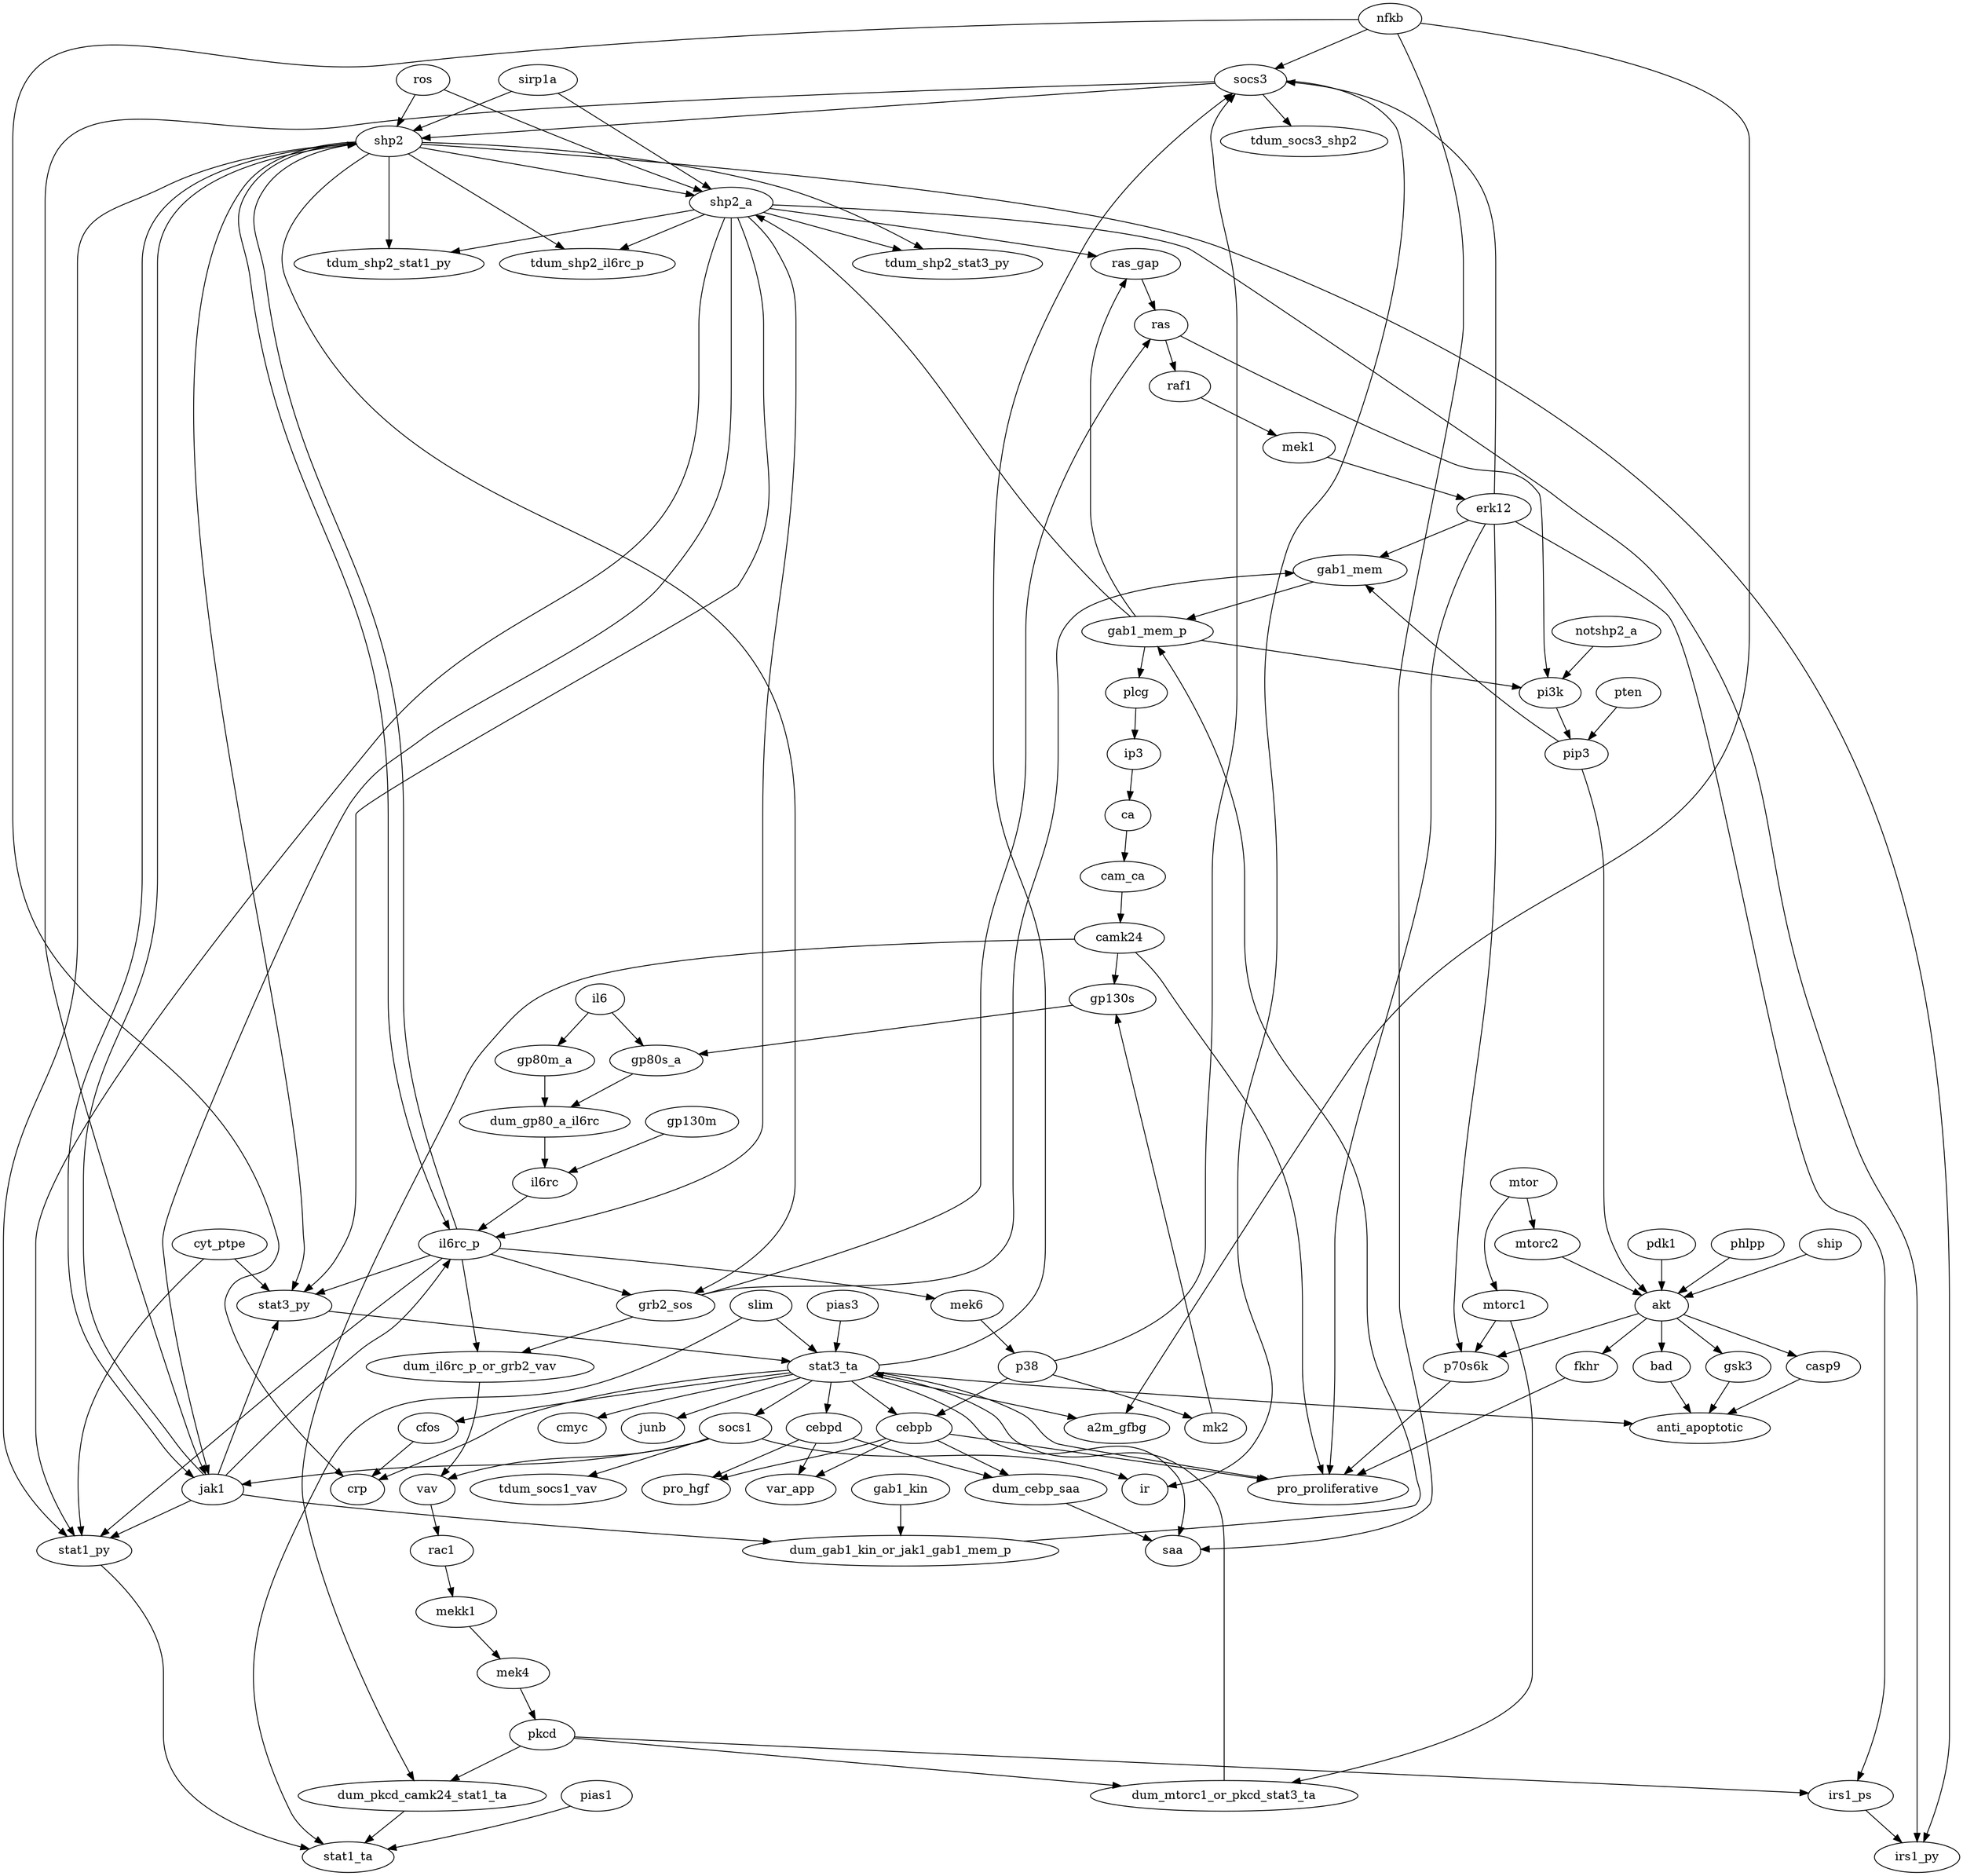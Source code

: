 strict digraph  {
" tdum_socs3_shp2 " [equation="  ( socs3 ) "];
" dum_gab1_kin_or_jak1_gab1_mem_p " [equation="  ( jak1 )  || ( gab1_kin ) "];
" dum_cebp_saa " [equation="  ( cebpb )  || ( cebpd ) "];
" gsk3 " [equation="  (  not (  ( akt )  )  ) || not ( akt ) "];
" pip3 " [equation="  (  ( pi3k  ) && not ( pten  )  ) "];
" stat1_py " [equation="  (  (  (  ( il6rc_p && (  (  ( jak1 )  )  )  ) && not ( shp2  )  ) && not ( cyt_ptpe  )  ) && not ( shp2_a  )  ) "];
" cmyc " [equation="  ( stat3_ta ) "];
" ras_gap " [equation="  (  ( gab1_mem_p  ) && not ( shp2_a  )  ) "];
" a2m_gfbg " [equation="  (  ( stat3_ta  ) && not ( nfkb  )  ) "];
" gp80s_a " [equation="  (  ( il6  ) && not ( gp130s  )  ) "];
" shp2 " [equation="  (  (  (  ( il6rc_p && (  (  ( jak1 )  )  )  ) && not ( ros  )  ) && not ( socs3  )  ) && not ( sirp1a  )  ) "];
" cam_ca " [equation="  ( ca ) "];
" mekk1 " [equation="  ( rac1 ) "];
" dum_gp80_a_il6rc " [equation="  ( gp80m_a )  || ( gp80s_a ) "];
" ip3 " [equation="  ( plcg ) "];
" mek4 " [equation="  ( mekk1 ) "];
" socs3 " [equation="  ( p38 )  || ( nfkb )  || ( stat3_ta )  || ( erk12 ) "];
" tdum_shp2_stat1_py " [equation="  ( shp2 )  || ( shp2_a ) "];
" shp2_a " [equation="  (  (  ( gab1_mem_p && (  (  ( shp2 )  )  )  ) && not ( sirp1a  )  ) && not ( ros  )  ) "];
" crp " [equation="  (  ( cfos && (  (  ( stat3_ta )  )  )  ) && not ( nfkb  )  ) "];
" akt " [equation="  (  (  ( pdk1 && (  (  ( mtorc2 && pip3 )  )  )  ) && not ( phlpp  )  ) && not ( ship  )  ) "];
" tdum_shp2_il6rc_p " [equation="  ( shp2 )  || ( shp2_a ) "];
" anti_apoptotic " [equation="  (  (  (  ( stat3_ta  ) && not ( gsk3  )  ) && not ( casp9  )  ) && not ( bad  )  ) "];
" il6rc " [equation="  ( gp130m && (  (  ( dum_gp80_a_il6rc )  )  ) ) "];
" erk12 " [equation="  ( mek1 ) "];
" dum_pkcd_camk24_stat1_ta " [equation="  ( pkcd )  || ( camk24 ) "];
" raf1 " [equation="  ( ras ) "];
" stat3_py " [equation="  (  (  (  ( il6rc_p && (  (  ( jak1 )  )  )  ) && not ( shp2  )  ) && not ( cyt_ptpe  )  ) && not ( shp2_a  )  ) "];
" junb " [equation="  ( stat3_ta ) "];
" tdum_socs1_vav " [equation="  ( socs1 ) "];
" pi3k " [equation="  ( gab1_mem_p && (  (  ( notshp2_a )  )  ) )  || ( ras ) "];
" stat3_ta " [equation="  (  (  ( dum_mtorc1_or_pkcd_stat3_ta && (  (  ( stat3_py )  )  )  ) && not ( slim  )  ) && not ( pias3  )  ) "];
" vav " [equation="  (  ( dum_il6rc_p_or_grb2_vav  ) && not ( socs1  )  ) "];
" pkcd " [equation="  ( mek4 ) "];
" pro_hgf " [equation="  ( cebpd )  || ( cebpb ) "];
" dum_mtorc1_or_pkcd_stat3_ta " [equation="  ( pkcd )  || ( mtorc1 ) "];
" gp80m_a " [equation="  ( il6 ) "];
" jak1 " [equation="  (  not (  ( socs1 )  || ( shp2 )  || ( shp2_a )  || ( socs3 )  )  ) || not ( shp2 || socs1 || shp2_a || socs3 ) "];
" cebpb " [equation="  ( stat3_ta )  || ( p38 ) "];
" ras " [equation="  (  ( grb2_sos  ) && not ( ras_gap  )  ) "];
" dum_il6rc_p_or_grb2_vav " [equation="  ( il6rc_p )  || ( grb2_sos ) "];
" plcg " [equation="  ( gab1_mem_p ) "];
" grb2_sos " [equation="  ( il6rc_p )  || ( shp2 ) "];
" mtorc2 " [equation="  ( mtor ) "];
" gab1_mem_p " [equation="  ( gab1_mem && (  (  ( dum_gab1_kin_or_jak1_gab1_mem_p )  )  ) ) "];
" fkhr " [equation="  (  not (  ( akt )  )  ) || not ( akt ) "];
" ca " [equation="  ( ip3 ) "];
" var_app " [equation="  ( cebpb )  || ( cebpd ) "];
" gp130s " [equation="  (  not (  ( camk24 )  || ( mk2 )  )  ) || not ( mk2 || camk24 ) "];
" mek1 " [equation="  ( raf1 ) "];
" tdum_shp2_stat3_py " [equation="  ( shp2 )  || ( shp2_a ) "];
" mk2 " [equation="  ( p38 ) "];
" il6rc_p " [equation="  (  (  ( il6rc && (  (  ( jak1 )  )  )  ) && not ( shp2_a  )  ) && not ( shp2  )  ) "];
" p70s6k " [equation="  ( mtorc1 )  || ( akt )  || ( erk12 ) "];
" cebpd " [equation="  ( stat3_ta ) "];
" camk24 " [equation="  ( cam_ca ) "];
" casp9 " [equation="  (  not (  ( akt )  )  ) || not ( akt ) "];
" irs1_ps " [equation="  ( pkcd )  || ( erk12 ) "];
" pro_proliferative " [equation="  (  ( stat3_ta )  || ( p70s6k )  || ( camk24 )  || ( erk12 )  ) || not ( cebpb || stat3_ta || p70s6k || fkhr || erk12 || camk24 ) "];
" rac1 " [equation="  ( vav ) "];
" bad " [equation="  (  not (  ( akt )  )  ) || not ( akt ) "];
" cfos " [equation="  ( stat3_ta ) "];
" saa " [equation="  ( dum_cebp_saa && (  (  ( nfkb && stat3_ta )  )  ) ) "];
" ir " [equation="  (  not (  ( socs3 )  || ( socs1 )  )  ) || not ( socs1 || socs3 ) "];
" p38 " [equation="  ( mek6 ) "];
" mtorc1 " [equation="  ( mtor ) "];
" socs1 " [equation="  ( stat3_ta ) "];
" mek6 " [equation="  ( il6rc_p ) "];
" stat1_ta " [equation="  (  (  ( dum_pkcd_camk24_stat1_ta && (  (  ( stat1_py )  )  )  ) && not ( slim  )  ) && not ( pias1  )  ) "];
" irs1_py " [equation="  (  not (  ( irs1_ps )  || ( shp2 )  || ( shp2_a )  )  ) || not ( irs1_ps || shp2 || shp2_a ) "];
" gab1_mem " [equation="  ( grb2_sos )  || ( erk12 && (  (  ( pip3 )  )  ) ) "];
" gab1_kin ";
" pten ";
" cyt_ptpe ";
" nfkb ";
" il6 ";
" ros ";
" sirp1a ";
" pdk1 ";
" phlpp ";
" ship ";
" gp130m ";
" notshp2_a ";
" slim ";
" pias3 ";
" mtor ";
" pias1 ";
" dum_gab1_kin_or_jak1_gab1_mem_p " -> " gab1_mem_p ";
" dum_cebp_saa " -> " saa ";
" gsk3 " -> " anti_apoptotic ";
" pip3 " -> " akt ";
" pip3 " -> " gab1_mem ";
" stat1_py " -> " stat1_ta ";
" ras_gap " -> " ras ";
" gp80s_a " -> " dum_gp80_a_il6rc ";
" shp2 " -> " stat1_py ";
" shp2 " -> " tdum_shp2_stat1_py ";
" shp2 " -> " shp2_a ";
" shp2 " -> " tdum_shp2_il6rc_p ";
" shp2 " -> " stat3_py ";
" shp2 " -> " jak1 ";
" shp2 " -> " grb2_sos ";
" shp2 " -> " tdum_shp2_stat3_py ";
" shp2 " -> " il6rc_p ";
" shp2 " -> " irs1_py ";
" cam_ca " -> " camk24 ";
" mekk1 " -> " mek4 ";
" dum_gp80_a_il6rc " -> " il6rc ";
" ip3 " -> " ca ";
" mek4 " -> " pkcd ";
" socs3 " -> " tdum_socs3_shp2 ";
" socs3 " -> " shp2 ";
" socs3 " -> " jak1 ";
" socs3 " -> " ir ";
" shp2_a " -> " stat1_py ";
" shp2_a " -> " ras_gap ";
" shp2_a " -> " tdum_shp2_stat1_py ";
" shp2_a " -> " tdum_shp2_il6rc_p ";
" shp2_a " -> " stat3_py ";
" shp2_a " -> " jak1 ";
" shp2_a " -> " tdum_shp2_stat3_py ";
" shp2_a " -> " il6rc_p ";
" shp2_a " -> " irs1_py ";
" akt " -> " gsk3 ";
" akt " -> " fkhr ";
" akt " -> " p70s6k ";
" akt " -> " casp9 ";
" akt " -> " bad ";
" il6rc " -> " il6rc_p ";
" erk12 " -> " socs3 ";
" erk12 " -> " p70s6k ";
" erk12 " -> " irs1_ps ";
" erk12 " -> " pro_proliferative ";
" erk12 " -> " gab1_mem ";
" dum_pkcd_camk24_stat1_ta " -> " stat1_ta ";
" raf1 " -> " mek1 ";
" stat3_py " -> " stat3_ta ";
" pi3k " -> " pip3 ";
" stat3_ta " -> " cmyc ";
" stat3_ta " -> " a2m_gfbg ";
" stat3_ta " -> " socs3 ";
" stat3_ta " -> " crp ";
" stat3_ta " -> " anti_apoptotic ";
" stat3_ta " -> " junb ";
" stat3_ta " -> " cebpb ";
" stat3_ta " -> " cebpd ";
" stat3_ta " -> " pro_proliferative ";
" stat3_ta " -> " cfos ";
" stat3_ta " -> " saa ";
" stat3_ta " -> " socs1 ";
" vav " -> " rac1 ";
" pkcd " -> " dum_pkcd_camk24_stat1_ta ";
" pkcd " -> " dum_mtorc1_or_pkcd_stat3_ta ";
" pkcd " -> " irs1_ps ";
" dum_mtorc1_or_pkcd_stat3_ta " -> " stat3_ta ";
" gp80m_a " -> " dum_gp80_a_il6rc ";
" jak1 " -> " dum_gab1_kin_or_jak1_gab1_mem_p ";
" jak1 " -> " stat1_py ";
" jak1 " -> " shp2 ";
" jak1 " -> " stat3_py ";
" jak1 " -> " il6rc_p ";
" cebpb " -> " dum_cebp_saa ";
" cebpb " -> " pro_hgf ";
" cebpb " -> " var_app ";
" cebpb " -> " pro_proliferative ";
" ras " -> " raf1 ";
" ras " -> " pi3k ";
" dum_il6rc_p_or_grb2_vav " -> " vav ";
" plcg " -> " ip3 ";
" grb2_sos " -> " ras ";
" grb2_sos " -> " dum_il6rc_p_or_grb2_vav ";
" grb2_sos " -> " gab1_mem ";
" mtorc2 " -> " akt ";
" gab1_mem_p " -> " ras_gap ";
" gab1_mem_p " -> " shp2_a ";
" gab1_mem_p " -> " pi3k ";
" gab1_mem_p " -> " plcg ";
" fkhr " -> " pro_proliferative ";
" ca " -> " cam_ca ";
" gp130s " -> " gp80s_a ";
" mek1 " -> " erk12 ";
" mk2 " -> " gp130s ";
" il6rc_p " -> " stat1_py ";
" il6rc_p " -> " shp2 ";
" il6rc_p " -> " stat3_py ";
" il6rc_p " -> " dum_il6rc_p_or_grb2_vav ";
" il6rc_p " -> " grb2_sos ";
" il6rc_p " -> " mek6 ";
" p70s6k " -> " pro_proliferative ";
" cebpd " -> " dum_cebp_saa ";
" cebpd " -> " pro_hgf ";
" cebpd " -> " var_app ";
" camk24 " -> " dum_pkcd_camk24_stat1_ta ";
" camk24 " -> " gp130s ";
" camk24 " -> " pro_proliferative ";
" casp9 " -> " anti_apoptotic ";
" irs1_ps " -> " irs1_py ";
" rac1 " -> " mekk1 ";
" bad " -> " anti_apoptotic ";
" cfos " -> " crp ";
" p38 " -> " socs3 ";
" p38 " -> " cebpb ";
" p38 " -> " mk2 ";
" mtorc1 " -> " dum_mtorc1_or_pkcd_stat3_ta ";
" mtorc1 " -> " p70s6k ";
" socs1 " -> " tdum_socs1_vav ";
" socs1 " -> " vav ";
" socs1 " -> " jak1 ";
" socs1 " -> " ir ";
" mek6 " -> " p38 ";
" gab1_mem " -> " gab1_mem_p ";
" gab1_kin " -> " dum_gab1_kin_or_jak1_gab1_mem_p ";
" pten " -> " pip3 ";
" cyt_ptpe " -> " stat1_py ";
" cyt_ptpe " -> " stat3_py ";
" nfkb " -> " a2m_gfbg ";
" nfkb " -> " socs3 ";
" nfkb " -> " crp ";
" nfkb " -> " saa ";
" il6 " -> " gp80s_a ";
" il6 " -> " gp80m_a ";
" ros " -> " shp2 ";
" ros " -> " shp2_a ";
" sirp1a " -> " shp2 ";
" sirp1a " -> " shp2_a ";
" pdk1 " -> " akt ";
" phlpp " -> " akt ";
" ship " -> " akt ";
" gp130m " -> " il6rc ";
" notshp2_a " -> " pi3k ";
" slim " -> " stat3_ta ";
" slim " -> " stat1_ta ";
" pias3 " -> " stat3_ta ";
" mtor " -> " mtorc2 ";
" mtor " -> " mtorc1 ";
" pias1 " -> " stat1_ta ";
}
